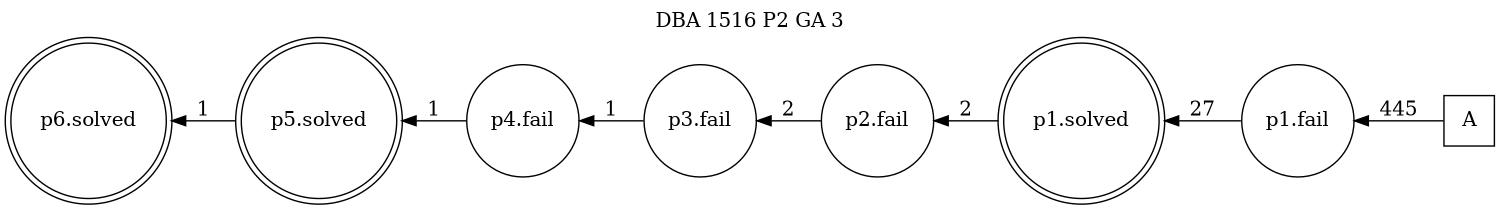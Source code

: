 digraph DBA_1516_P2_GA_3 {
labelloc="tl"
label= " DBA 1516 P2 GA 3 "
rankdir="RL";
graph [ size=" 10 , 10 !"]

"A" [shape="square" label="A"]
"p1.fail" [shape="circle" label="p1.fail"]
"p1.solved" [shape="doublecircle" label="p1.solved"]
"p2.fail" [shape="circle" label="p2.fail"]
"p3.fail" [shape="circle" label="p3.fail"]
"p4.fail" [shape="circle" label="p4.fail"]
"p5.solved" [shape="doublecircle" label="p5.solved"]
"p6.solved" [shape="doublecircle" label="p6.solved"]
"A" -> "p1.fail" [ label=445]
"p1.fail" -> "p1.solved" [ label=27]
"p1.solved" -> "p2.fail" [ label=2]
"p2.fail" -> "p3.fail" [ label=2]
"p3.fail" -> "p4.fail" [ label=1]
"p4.fail" -> "p5.solved" [ label=1]
"p5.solved" -> "p6.solved" [ label=1]
}
